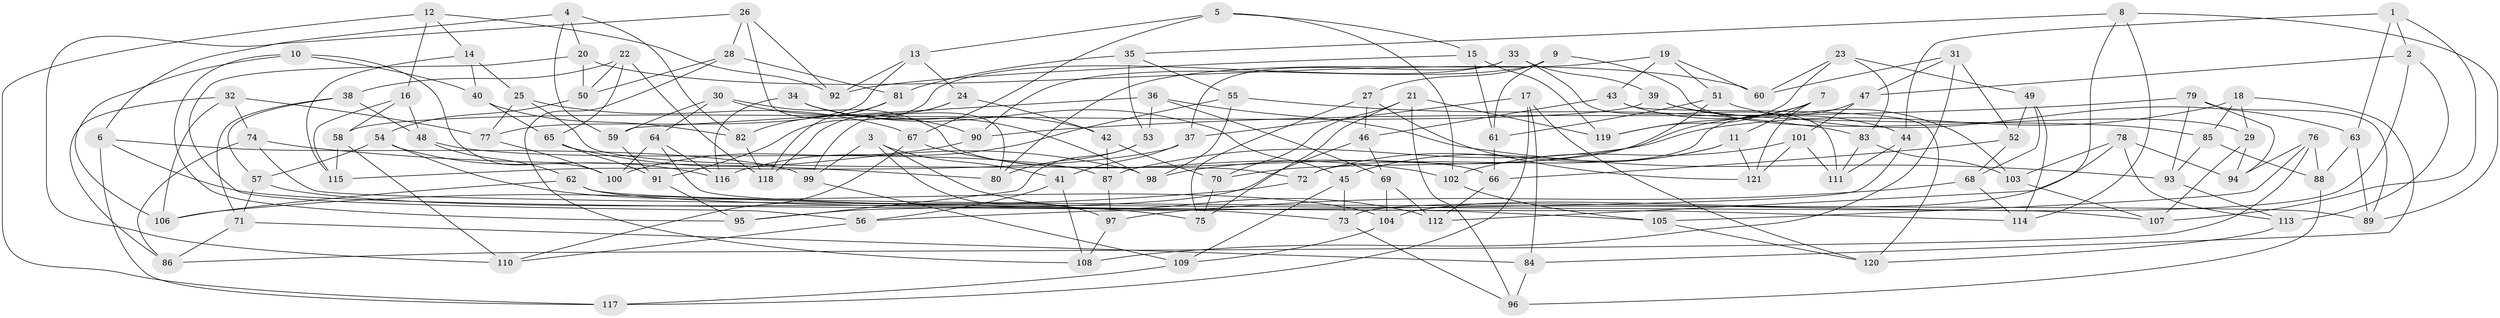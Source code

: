// Generated by graph-tools (version 1.1) at 2025/11/02/27/25 16:11:49]
// undirected, 121 vertices, 242 edges
graph export_dot {
graph [start="1"]
  node [color=gray90,style=filled];
  1;
  2;
  3;
  4;
  5;
  6;
  7;
  8;
  9;
  10;
  11;
  12;
  13;
  14;
  15;
  16;
  17;
  18;
  19;
  20;
  21;
  22;
  23;
  24;
  25;
  26;
  27;
  28;
  29;
  30;
  31;
  32;
  33;
  34;
  35;
  36;
  37;
  38;
  39;
  40;
  41;
  42;
  43;
  44;
  45;
  46;
  47;
  48;
  49;
  50;
  51;
  52;
  53;
  54;
  55;
  56;
  57;
  58;
  59;
  60;
  61;
  62;
  63;
  64;
  65;
  66;
  67;
  68;
  69;
  70;
  71;
  72;
  73;
  74;
  75;
  76;
  77;
  78;
  79;
  80;
  81;
  82;
  83;
  84;
  85;
  86;
  87;
  88;
  89;
  90;
  91;
  92;
  93;
  94;
  95;
  96;
  97;
  98;
  99;
  100;
  101;
  102;
  103;
  104;
  105;
  106;
  107;
  108;
  109;
  110;
  111;
  112;
  113;
  114;
  115;
  116;
  117;
  118;
  119;
  120;
  121;
  1 -- 107;
  1 -- 2;
  1 -- 63;
  1 -- 44;
  2 -- 47;
  2 -- 73;
  2 -- 113;
  3 -- 112;
  3 -- 97;
  3 -- 99;
  3 -- 41;
  4 -- 82;
  4 -- 20;
  4 -- 6;
  4 -- 59;
  5 -- 15;
  5 -- 67;
  5 -- 13;
  5 -- 102;
  6 -- 73;
  6 -- 99;
  6 -- 117;
  7 -- 98;
  7 -- 11;
  7 -- 119;
  7 -- 121;
  8 -- 35;
  8 -- 89;
  8 -- 114;
  8 -- 112;
  9 -- 61;
  9 -- 27;
  9 -- 29;
  9 -- 90;
  10 -- 40;
  10 -- 100;
  10 -- 95;
  10 -- 106;
  11 -- 72;
  11 -- 121;
  11 -- 45;
  12 -- 92;
  12 -- 16;
  12 -- 117;
  12 -- 14;
  13 -- 24;
  13 -- 77;
  13 -- 92;
  14 -- 40;
  14 -- 115;
  14 -- 25;
  15 -- 92;
  15 -- 119;
  15 -- 61;
  16 -- 58;
  16 -- 48;
  16 -- 115;
  17 -- 37;
  17 -- 84;
  17 -- 117;
  17 -- 120;
  18 -- 87;
  18 -- 84;
  18 -- 85;
  18 -- 29;
  19 -- 51;
  19 -- 43;
  19 -- 60;
  19 -- 80;
  20 -- 50;
  20 -- 60;
  20 -- 56;
  21 -- 75;
  21 -- 96;
  21 -- 70;
  21 -- 119;
  22 -- 65;
  22 -- 38;
  22 -- 118;
  22 -- 50;
  23 -- 119;
  23 -- 83;
  23 -- 60;
  23 -- 49;
  24 -- 99;
  24 -- 118;
  24 -- 42;
  25 -- 72;
  25 -- 77;
  25 -- 67;
  26 -- 28;
  26 -- 110;
  26 -- 92;
  26 -- 80;
  27 -- 46;
  27 -- 121;
  27 -- 75;
  28 -- 81;
  28 -- 50;
  28 -- 108;
  29 -- 107;
  29 -- 94;
  30 -- 59;
  30 -- 90;
  30 -- 64;
  30 -- 66;
  31 -- 108;
  31 -- 47;
  31 -- 52;
  31 -- 60;
  32 -- 86;
  32 -- 77;
  32 -- 74;
  32 -- 106;
  33 -- 91;
  33 -- 37;
  33 -- 111;
  33 -- 39;
  34 -- 98;
  34 -- 45;
  34 -- 42;
  34 -- 116;
  35 -- 81;
  35 -- 55;
  35 -- 53;
  36 -- 69;
  36 -- 59;
  36 -- 93;
  36 -- 53;
  37 -- 41;
  37 -- 115;
  38 -- 71;
  38 -- 48;
  38 -- 57;
  39 -- 103;
  39 -- 58;
  39 -- 85;
  40 -- 82;
  40 -- 65;
  41 -- 56;
  41 -- 108;
  42 -- 87;
  42 -- 70;
  43 -- 44;
  43 -- 120;
  43 -- 46;
  44 -- 56;
  44 -- 111;
  45 -- 109;
  45 -- 73;
  46 -- 95;
  46 -- 69;
  47 -- 101;
  47 -- 72;
  48 -- 62;
  48 -- 87;
  49 -- 52;
  49 -- 114;
  49 -- 68;
  50 -- 54;
  51 -- 70;
  51 -- 63;
  51 -- 61;
  52 -- 66;
  52 -- 68;
  53 -- 80;
  53 -- 95;
  54 -- 104;
  54 -- 57;
  54 -- 116;
  55 -- 83;
  55 -- 116;
  55 -- 98;
  56 -- 110;
  57 -- 75;
  57 -- 71;
  58 -- 110;
  58 -- 115;
  59 -- 91;
  61 -- 66;
  62 -- 89;
  62 -- 105;
  62 -- 106;
  63 -- 88;
  63 -- 89;
  64 -- 116;
  64 -- 114;
  64 -- 100;
  65 -- 91;
  65 -- 98;
  66 -- 112;
  67 -- 110;
  67 -- 102;
  68 -- 114;
  68 -- 97;
  69 -- 112;
  69 -- 104;
  70 -- 75;
  71 -- 86;
  71 -- 84;
  72 -- 106;
  73 -- 96;
  74 -- 107;
  74 -- 80;
  74 -- 86;
  76 -- 105;
  76 -- 86;
  76 -- 94;
  76 -- 88;
  77 -- 100;
  78 -- 103;
  78 -- 113;
  78 -- 94;
  78 -- 104;
  79 -- 93;
  79 -- 94;
  79 -- 90;
  79 -- 89;
  81 -- 82;
  81 -- 118;
  82 -- 118;
  83 -- 103;
  83 -- 111;
  84 -- 96;
  85 -- 88;
  85 -- 93;
  87 -- 97;
  88 -- 96;
  90 -- 100;
  91 -- 95;
  93 -- 113;
  97 -- 108;
  99 -- 109;
  101 -- 102;
  101 -- 111;
  101 -- 121;
  102 -- 105;
  103 -- 107;
  104 -- 109;
  105 -- 120;
  109 -- 117;
  113 -- 120;
}
